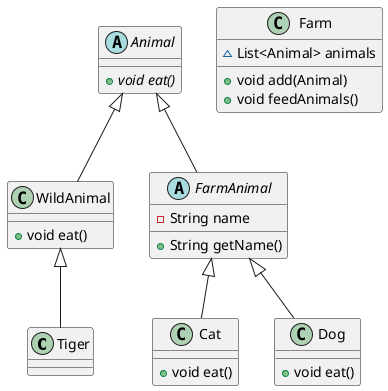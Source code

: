 @startuml
class Tiger {
}
class WildAnimal {
+ void eat()
}

abstract class Animal {
+ {abstract}void eat()
}

abstract class FarmAnimal {
- String name
+ String getName()
}


class Farm {
~ List<Animal> animals
+ void add(Animal)
+ void feedAnimals()
}


class Cat {
+ void eat()
}

class Dog {
+ void eat()
}



WildAnimal <|-- Tiger
Animal <|-- WildAnimal
Animal <|-- FarmAnimal
FarmAnimal <|-- Cat
FarmAnimal <|-- Dog
@enduml